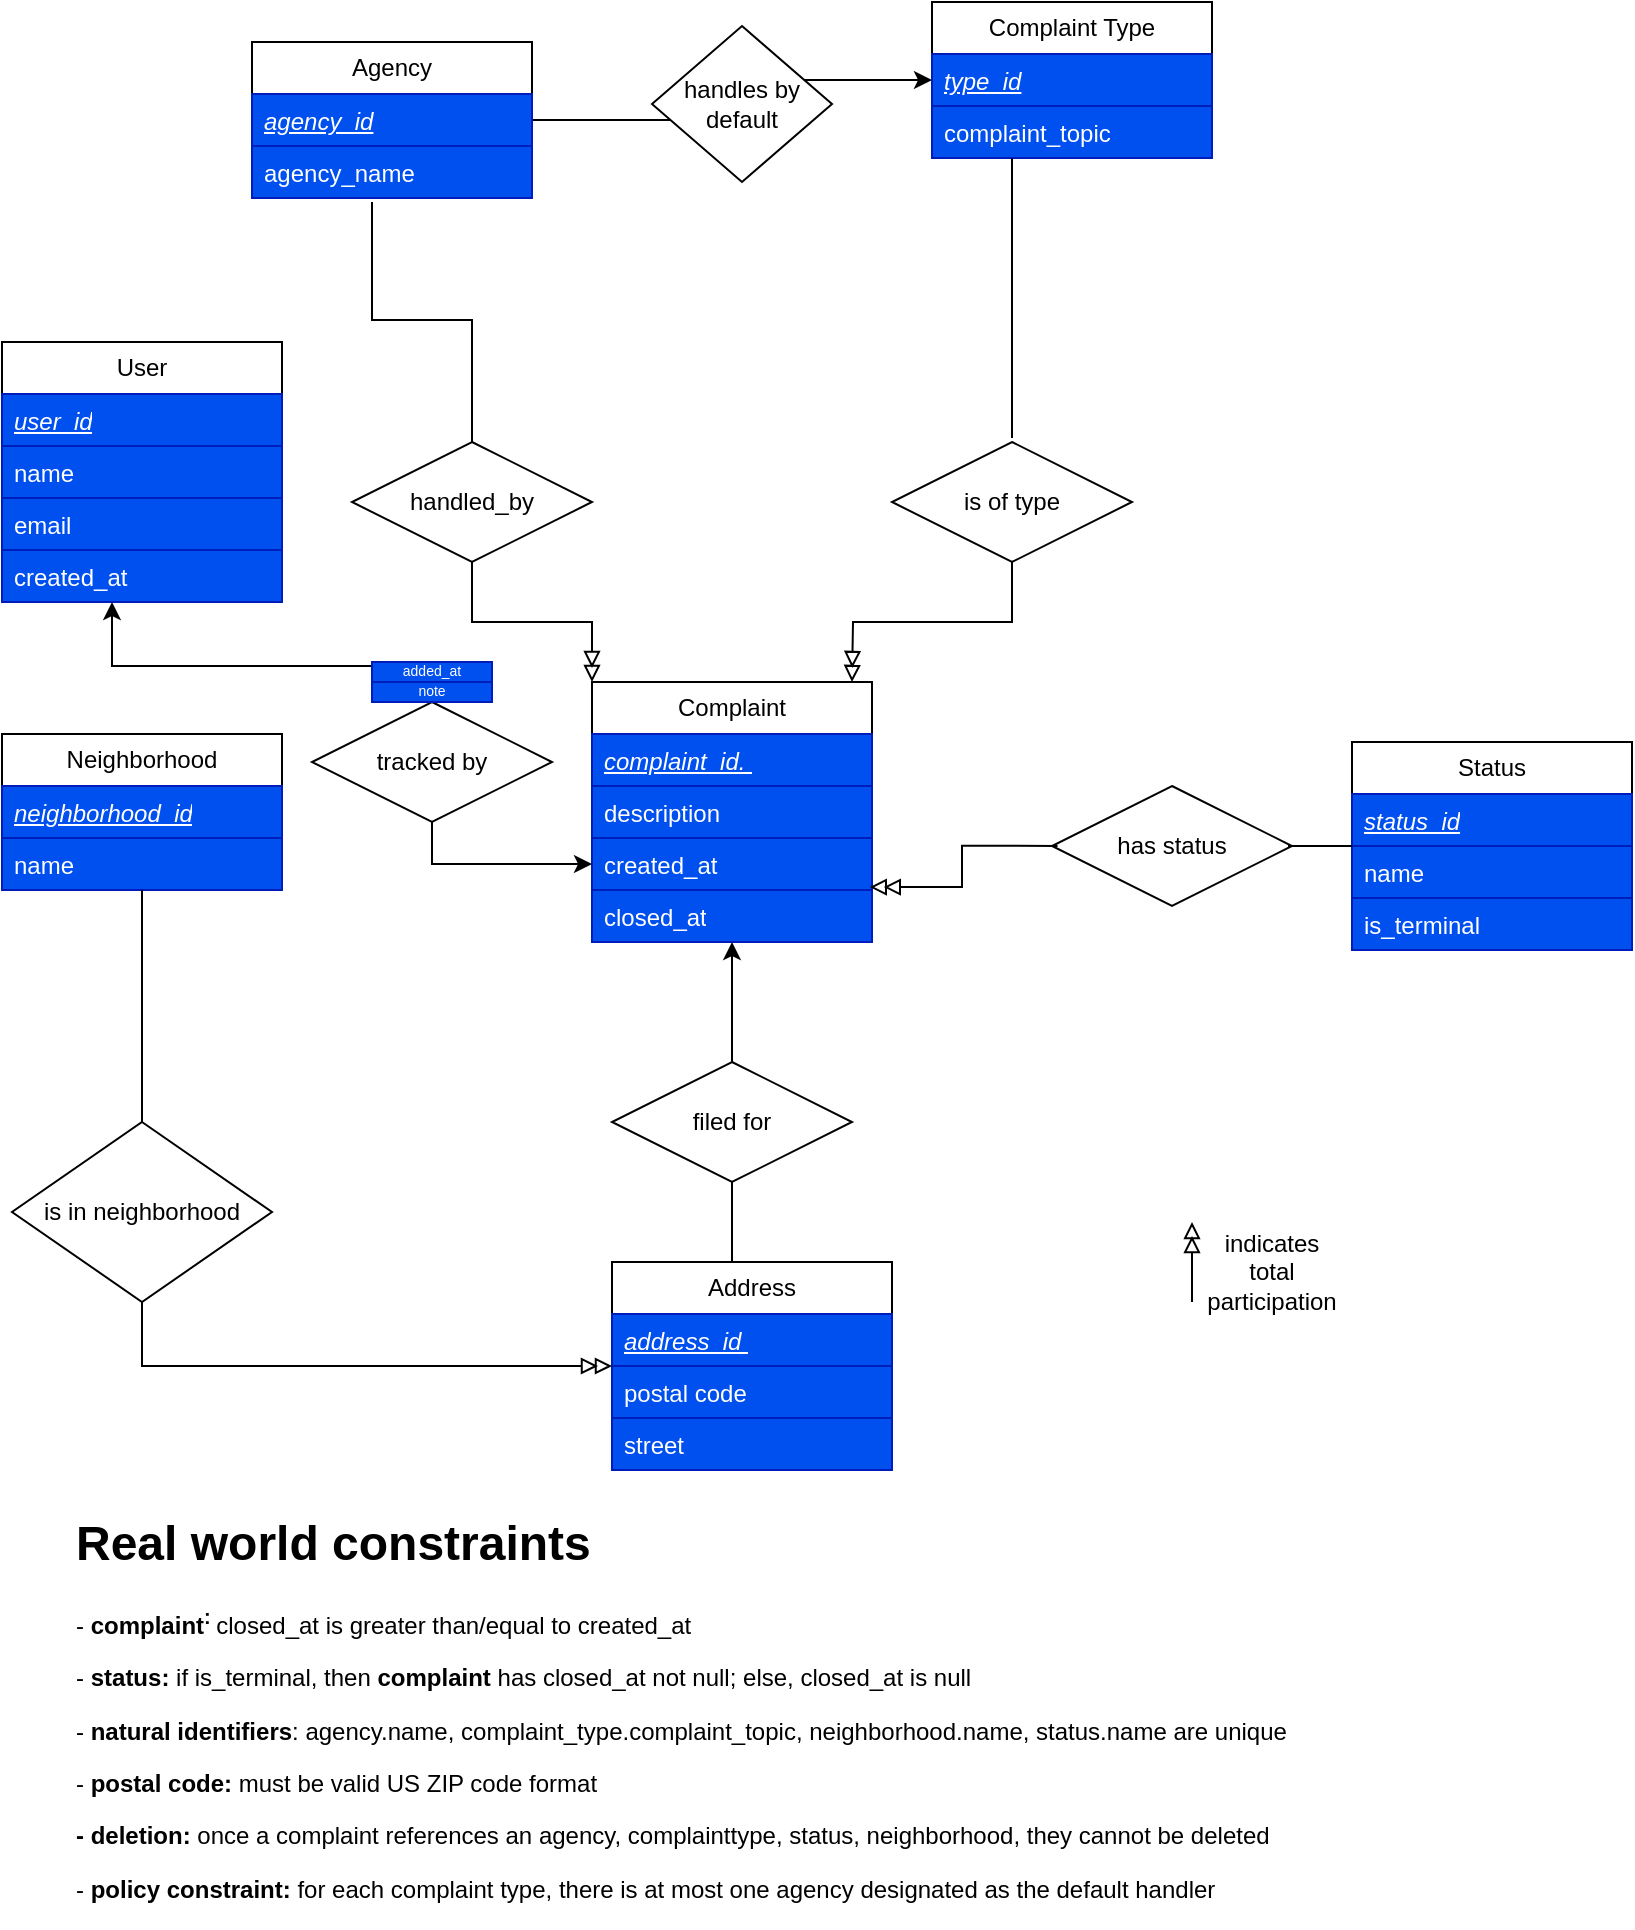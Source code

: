 <mxfile version="28.2.3">
  <diagram name="Page-1" id="JhOOOIzKfs2SzS4tHS5l">
    <mxGraphModel dx="761" dy="532" grid="1" gridSize="10" guides="1" tooltips="1" connect="1" arrows="1" fold="1" page="1" pageScale="1" pageWidth="850" pageHeight="1100" background="light-dark(#FFFFFF,#FFFFFF)" math="0" shadow="0">
      <root>
        <mxCell id="0" />
        <mxCell id="1" parent="0" />
        <mxCell id="Cr19T8yAfwMYhaanbUA5-9" style="edgeStyle=orthogonalEdgeStyle;rounded=0;orthogonalLoop=1;jettySize=auto;html=1;exitX=1;exitY=0.5;exitDx=0;exitDy=0;entryX=0;entryY=0.5;entryDx=0;entryDy=0;strokeColor=light-dark(#000000,#000000);" edge="1" parent="1" source="Y-SVftrv2nBts6rzptO5-12" target="Y-SVftrv2nBts6rzptO5-28">
          <mxGeometry relative="1" as="geometry" />
        </mxCell>
        <mxCell id="Y-SVftrv2nBts6rzptO5-12" value="Agency" style="swimlane;fontStyle=0;childLayout=stackLayout;horizontal=1;startSize=26;horizontalStack=0;resizeParent=1;resizeParentMax=0;resizeLast=0;collapsible=1;marginBottom=0;whiteSpace=wrap;html=1;" parent="1" vertex="1">
          <mxGeometry x="140" y="40" width="140" height="78" as="geometry" />
        </mxCell>
        <mxCell id="Y-SVftrv2nBts6rzptO5-13" value="&lt;u&gt;&lt;i&gt;agency_id&lt;/i&gt;&lt;/u&gt;" style="text;align=left;verticalAlign=top;spacingLeft=4;spacingRight=4;overflow=hidden;rotatable=0;points=[[0,0.5],[1,0.5]];portConstraint=eastwest;whiteSpace=wrap;html=1;fillColor=#0050ef;fontColor=#ffffff;strokeColor=#001DBC;" parent="Y-SVftrv2nBts6rzptO5-12" vertex="1">
          <mxGeometry y="26" width="140" height="26" as="geometry" />
        </mxCell>
        <mxCell id="Y-SVftrv2nBts6rzptO5-14" value="agency_name" style="text;align=left;verticalAlign=top;spacingLeft=4;spacingRight=4;overflow=hidden;rotatable=0;points=[[0,0.5],[1,0.5]];portConstraint=eastwest;whiteSpace=wrap;html=1;fillColor=#0050ef;fontColor=#ffffff;strokeColor=#001DBC;" parent="Y-SVftrv2nBts6rzptO5-12" vertex="1">
          <mxGeometry y="52" width="140" height="26" as="geometry" />
        </mxCell>
        <mxCell id="Y-SVftrv2nBts6rzptO5-16" value="Status" style="swimlane;fontStyle=0;childLayout=stackLayout;horizontal=1;startSize=26;horizontalStack=0;resizeParent=1;resizeParentMax=0;resizeLast=0;collapsible=1;marginBottom=0;whiteSpace=wrap;html=1;" parent="1" vertex="1">
          <mxGeometry x="690" y="390" width="140" height="104" as="geometry" />
        </mxCell>
        <mxCell id="Y-SVftrv2nBts6rzptO5-18" value="status_id" style="text;strokeColor=#001DBC;fillColor=#0050ef;align=left;verticalAlign=top;spacingLeft=4;spacingRight=4;overflow=hidden;rotatable=0;points=[[0,0.5],[1,0.5]];portConstraint=eastwest;whiteSpace=wrap;html=1;fontColor=#ffffff;fontStyle=6" parent="Y-SVftrv2nBts6rzptO5-16" vertex="1">
          <mxGeometry y="26" width="140" height="26" as="geometry" />
        </mxCell>
        <mxCell id="Cr19T8yAfwMYhaanbUA5-36" value="name" style="text;strokeColor=#001DBC;fillColor=#0050ef;align=left;verticalAlign=top;spacingLeft=4;spacingRight=4;overflow=hidden;rotatable=0;points=[[0,0.5],[1,0.5]];portConstraint=eastwest;whiteSpace=wrap;html=1;fontColor=#ffffff;" vertex="1" parent="Y-SVftrv2nBts6rzptO5-16">
          <mxGeometry y="52" width="140" height="26" as="geometry" />
        </mxCell>
        <mxCell id="Cr19T8yAfwMYhaanbUA5-37" value="is_terminal" style="text;strokeColor=#001DBC;fillColor=#0050ef;align=left;verticalAlign=top;spacingLeft=4;spacingRight=4;overflow=hidden;rotatable=0;points=[[0,0.5],[1,0.5]];portConstraint=eastwest;whiteSpace=wrap;html=1;fontColor=#ffffff;" vertex="1" parent="Y-SVftrv2nBts6rzptO5-16">
          <mxGeometry y="78" width="140" height="26" as="geometry" />
        </mxCell>
        <mxCell id="Y-SVftrv2nBts6rzptO5-20" value="Address" style="swimlane;fontStyle=0;childLayout=stackLayout;horizontal=1;startSize=26;horizontalStack=0;resizeParent=1;resizeParentMax=0;resizeLast=0;collapsible=1;marginBottom=0;whiteSpace=wrap;html=1;" parent="1" vertex="1">
          <mxGeometry x="320" y="650" width="140" height="104" as="geometry" />
        </mxCell>
        <mxCell id="Y-SVftrv2nBts6rzptO5-21" value="address_id&amp;nbsp;" style="text;strokeColor=#001DBC;fillColor=#0050ef;align=left;verticalAlign=top;spacingLeft=4;spacingRight=4;overflow=hidden;rotatable=0;points=[[0,0.5],[1,0.5]];portConstraint=eastwest;whiteSpace=wrap;html=1;fontColor=#ffffff;fontStyle=6" parent="Y-SVftrv2nBts6rzptO5-20" vertex="1">
          <mxGeometry y="26" width="140" height="26" as="geometry" />
        </mxCell>
        <mxCell id="Y-SVftrv2nBts6rzptO5-22" value="postal code" style="text;strokeColor=#001DBC;fillColor=#0050ef;align=left;verticalAlign=top;spacingLeft=4;spacingRight=4;overflow=hidden;rotatable=0;points=[[0,0.5],[1,0.5]];portConstraint=eastwest;whiteSpace=wrap;html=1;fontColor=#ffffff;" parent="Y-SVftrv2nBts6rzptO5-20" vertex="1">
          <mxGeometry y="52" width="140" height="26" as="geometry" />
        </mxCell>
        <mxCell id="Cr19T8yAfwMYhaanbUA5-42" value="street" style="text;strokeColor=#001DBC;fillColor=#0050ef;align=left;verticalAlign=top;spacingLeft=4;spacingRight=4;overflow=hidden;rotatable=0;points=[[0,0.5],[1,0.5]];portConstraint=eastwest;whiteSpace=wrap;html=1;fontColor=#ffffff;" vertex="1" parent="Y-SVftrv2nBts6rzptO5-20">
          <mxGeometry y="78" width="140" height="26" as="geometry" />
        </mxCell>
        <mxCell id="Y-SVftrv2nBts6rzptO5-24" value="Complaint" style="swimlane;fontStyle=0;childLayout=stackLayout;horizontal=1;startSize=26;horizontalStack=0;resizeParent=1;resizeParentMax=0;resizeLast=0;collapsible=1;marginBottom=0;whiteSpace=wrap;html=1;" parent="1" vertex="1">
          <mxGeometry x="310" y="360" width="140" height="130" as="geometry" />
        </mxCell>
        <mxCell id="Y-SVftrv2nBts6rzptO5-25" value="&lt;div&gt;complaint_id.&amp;nbsp;&lt;/div&gt;&lt;div&gt;&lt;br&gt;&lt;/div&gt;" style="text;strokeColor=#001DBC;fillColor=#0050ef;align=left;verticalAlign=top;spacingLeft=4;spacingRight=4;overflow=hidden;rotatable=0;points=[[0,0.5],[1,0.5]];portConstraint=eastwest;whiteSpace=wrap;html=1;fontColor=#ffffff;fontStyle=6" parent="Y-SVftrv2nBts6rzptO5-24" vertex="1">
          <mxGeometry y="26" width="140" height="26" as="geometry" />
        </mxCell>
        <mxCell id="Y-SVftrv2nBts6rzptO5-26" value="description" style="text;strokeColor=#001DBC;fillColor=#0050ef;align=left;verticalAlign=top;spacingLeft=4;spacingRight=4;overflow=hidden;rotatable=0;points=[[0,0.5],[1,0.5]];portConstraint=eastwest;whiteSpace=wrap;html=1;fontColor=#ffffff;" parent="Y-SVftrv2nBts6rzptO5-24" vertex="1">
          <mxGeometry y="52" width="140" height="26" as="geometry" />
        </mxCell>
        <mxCell id="Cr19T8yAfwMYhaanbUA5-34" value="created_at" style="text;strokeColor=#001DBC;fillColor=#0050ef;align=left;verticalAlign=top;spacingLeft=4;spacingRight=4;overflow=hidden;rotatable=0;points=[[0,0.5],[1,0.5]];portConstraint=eastwest;whiteSpace=wrap;html=1;fontColor=#ffffff;" vertex="1" parent="Y-SVftrv2nBts6rzptO5-24">
          <mxGeometry y="78" width="140" height="26" as="geometry" />
        </mxCell>
        <mxCell id="Cr19T8yAfwMYhaanbUA5-35" value="closed_at" style="text;strokeColor=#001DBC;fillColor=#0050ef;align=left;verticalAlign=top;spacingLeft=4;spacingRight=4;overflow=hidden;rotatable=0;points=[[0,0.5],[1,0.5]];portConstraint=eastwest;whiteSpace=wrap;html=1;fontColor=#ffffff;" vertex="1" parent="Y-SVftrv2nBts6rzptO5-24">
          <mxGeometry y="104" width="140" height="26" as="geometry" />
        </mxCell>
        <mxCell id="Y-SVftrv2nBts6rzptO5-28" value="Complaint Type" style="swimlane;fontStyle=0;childLayout=stackLayout;horizontal=1;startSize=26;horizontalStack=0;resizeParent=1;resizeParentMax=0;resizeLast=0;collapsible=1;marginBottom=0;whiteSpace=wrap;html=1;" parent="1" vertex="1">
          <mxGeometry x="480" y="20" width="140" height="78" as="geometry" />
        </mxCell>
        <mxCell id="Y-SVftrv2nBts6rzptO5-29" value="type_id" style="text;strokeColor=#001DBC;fillColor=#0050ef;align=left;verticalAlign=top;spacingLeft=4;spacingRight=4;overflow=hidden;rotatable=0;points=[[0,0.5],[1,0.5]];portConstraint=eastwest;whiteSpace=wrap;html=1;fontColor=#ffffff;fontStyle=6" parent="Y-SVftrv2nBts6rzptO5-28" vertex="1">
          <mxGeometry y="26" width="140" height="26" as="geometry" />
        </mxCell>
        <mxCell id="Y-SVftrv2nBts6rzptO5-30" value="complaint_topic" style="text;strokeColor=#001DBC;fillColor=#0050ef;align=left;verticalAlign=top;spacingLeft=4;spacingRight=4;overflow=hidden;rotatable=0;points=[[0,0.5],[1,0.5]];portConstraint=eastwest;whiteSpace=wrap;html=1;fontColor=#ffffff;" parent="Y-SVftrv2nBts6rzptO5-28" vertex="1">
          <mxGeometry y="52" width="140" height="26" as="geometry" />
        </mxCell>
        <mxCell id="Cr19T8yAfwMYhaanbUA5-48" style="edgeStyle=orthogonalEdgeStyle;rounded=0;orthogonalLoop=1;jettySize=auto;html=1;exitX=0.5;exitY=1;exitDx=0;exitDy=0;entryX=0;entryY=0;entryDx=0;entryDy=0;strokeColor=light-dark(#000000,#000000);endArrow=doubleBlock;endFill=0;" edge="1" parent="1" source="Y-SVftrv2nBts6rzptO5-37" target="Y-SVftrv2nBts6rzptO5-24">
          <mxGeometry relative="1" as="geometry" />
        </mxCell>
        <mxCell id="Y-SVftrv2nBts6rzptO5-37" value="handled_by" style="shape=rhombus;perimeter=rhombusPerimeter;whiteSpace=wrap;html=1;align=center;strokeColor=light-dark(#000000,#000000);" parent="1" vertex="1">
          <mxGeometry x="190" y="240" width="120" height="60" as="geometry" />
        </mxCell>
        <mxCell id="Y-SVftrv2nBts6rzptO5-40" value="is of type" style="shape=rhombus;perimeter=rhombusPerimeter;whiteSpace=wrap;html=1;align=center;strokeColor=light-dark(#000000,#000000);" parent="1" vertex="1">
          <mxGeometry x="460" y="240" width="120" height="60" as="geometry" />
        </mxCell>
        <mxCell id="Y-SVftrv2nBts6rzptO5-44" value="filed for" style="shape=rhombus;perimeter=rhombusPerimeter;whiteSpace=wrap;html=1;align=center;" parent="1" vertex="1">
          <mxGeometry x="320" y="550" width="120" height="60" as="geometry" />
        </mxCell>
        <mxCell id="Y-SVftrv2nBts6rzptO5-53" value="has status" style="shape=rhombus;perimeter=rhombusPerimeter;whiteSpace=wrap;html=1;align=center;" parent="1" vertex="1">
          <mxGeometry x="540" y="412" width="120" height="60" as="geometry" />
        </mxCell>
        <mxCell id="Cr19T8yAfwMYhaanbUA5-10" value="handles by default" style="rhombus;whiteSpace=wrap;html=1;" vertex="1" parent="1">
          <mxGeometry x="340" y="32" width="90" height="78" as="geometry" />
        </mxCell>
        <mxCell id="Cr19T8yAfwMYhaanbUA5-14" value="is in neighborhood" style="rhombus;whiteSpace=wrap;html=1;" vertex="1" parent="1">
          <mxGeometry x="20" y="580" width="130" height="90" as="geometry" />
        </mxCell>
        <mxCell id="Cr19T8yAfwMYhaanbUA5-44" value="Neighborhood" style="swimlane;fontStyle=0;childLayout=stackLayout;horizontal=1;startSize=26;horizontalStack=0;resizeParent=1;resizeParentMax=0;resizeLast=0;collapsible=1;marginBottom=0;whiteSpace=wrap;html=1;" vertex="1" parent="1">
          <mxGeometry x="15" y="386" width="140" height="78" as="geometry" />
        </mxCell>
        <mxCell id="Cr19T8yAfwMYhaanbUA5-45" value="neighborhood_id" style="text;strokeColor=#001DBC;fillColor=#0050ef;align=left;verticalAlign=top;spacingLeft=4;spacingRight=4;overflow=hidden;rotatable=0;points=[[0,0.5],[1,0.5]];portConstraint=eastwest;whiteSpace=wrap;html=1;fontColor=#ffffff;fontStyle=6" vertex="1" parent="Cr19T8yAfwMYhaanbUA5-44">
          <mxGeometry y="26" width="140" height="26" as="geometry" />
        </mxCell>
        <mxCell id="Cr19T8yAfwMYhaanbUA5-46" value="name" style="text;strokeColor=#001DBC;fillColor=#0050ef;align=left;verticalAlign=top;spacingLeft=4;spacingRight=4;overflow=hidden;rotatable=0;points=[[0,0.5],[1,0.5]];portConstraint=eastwest;whiteSpace=wrap;html=1;fontColor=#ffffff;" vertex="1" parent="Cr19T8yAfwMYhaanbUA5-44">
          <mxGeometry y="52" width="140" height="26" as="geometry" />
        </mxCell>
        <mxCell id="Cr19T8yAfwMYhaanbUA5-49" style="edgeStyle=orthogonalEdgeStyle;rounded=0;orthogonalLoop=1;jettySize=auto;html=1;exitX=0.5;exitY=0;exitDx=0;exitDy=0;strokeColor=light-dark(#000000,#000000);endArrow=none;endFill=0;" edge="1" parent="1" source="Y-SVftrv2nBts6rzptO5-37">
          <mxGeometry relative="1" as="geometry">
            <mxPoint x="200" y="120" as="targetPoint" />
            <Array as="points">
              <mxPoint x="250" y="179" />
              <mxPoint x="200" y="179" />
              <mxPoint x="200" y="120" />
            </Array>
          </mxGeometry>
        </mxCell>
        <mxCell id="Cr19T8yAfwMYhaanbUA5-51" style="edgeStyle=orthogonalEdgeStyle;rounded=0;orthogonalLoop=1;jettySize=auto;html=1;exitX=0.5;exitY=1;exitDx=0;exitDy=0;entryX=0;entryY=0;entryDx=0;entryDy=0;strokeColor=light-dark(#000000,#000000);endArrow=doubleBlock;endFill=0;" edge="1" parent="1" source="Y-SVftrv2nBts6rzptO5-40">
          <mxGeometry relative="1" as="geometry">
            <mxPoint x="380" y="300" as="sourcePoint" />
            <mxPoint x="440" y="360" as="targetPoint" />
          </mxGeometry>
        </mxCell>
        <mxCell id="Cr19T8yAfwMYhaanbUA5-52" style="edgeStyle=orthogonalEdgeStyle;rounded=0;orthogonalLoop=1;jettySize=auto;html=1;exitX=0.5;exitY=0;exitDx=0;exitDy=0;strokeColor=light-dark(#000000,#000000);endArrow=none;endFill=0;" edge="1" parent="1" source="Y-SVftrv2nBts6rzptO5-37">
          <mxGeometry relative="1" as="geometry">
            <mxPoint x="250" y="240" as="sourcePoint" />
            <mxPoint x="200" y="120" as="targetPoint" />
            <Array as="points">
              <mxPoint x="250" y="179" />
              <mxPoint x="200" y="179" />
            </Array>
          </mxGeometry>
        </mxCell>
        <mxCell id="Cr19T8yAfwMYhaanbUA5-53" style="edgeStyle=orthogonalEdgeStyle;rounded=0;orthogonalLoop=1;jettySize=auto;html=1;exitX=0.5;exitY=0;exitDx=0;exitDy=0;strokeColor=light-dark(#000000,#000000);endArrow=none;endFill=0;" edge="1" parent="1">
          <mxGeometry relative="1" as="geometry">
            <mxPoint x="520" y="238" as="sourcePoint" />
            <mxPoint x="520" y="98" as="targetPoint" />
            <Array as="points">
              <mxPoint x="520" y="98" />
            </Array>
          </mxGeometry>
        </mxCell>
        <mxCell id="Cr19T8yAfwMYhaanbUA5-54" style="edgeStyle=orthogonalEdgeStyle;rounded=0;orthogonalLoop=1;jettySize=auto;html=1;exitX=0;exitY=0.5;exitDx=0;exitDy=0;strokeColor=light-dark(#000000,#000000);endArrow=none;endFill=0;startArrow=doubleBlock;startFill=0;" edge="1" parent="1" source="Y-SVftrv2nBts6rzptO5-20" target="Cr19T8yAfwMYhaanbUA5-14">
          <mxGeometry relative="1" as="geometry">
            <mxPoint x="180" y="754" as="sourcePoint" />
            <mxPoint x="130" y="634" as="targetPoint" />
            <Array as="points">
              <mxPoint x="85" y="702" />
            </Array>
          </mxGeometry>
        </mxCell>
        <mxCell id="Cr19T8yAfwMYhaanbUA5-59" style="rounded=0;orthogonalLoop=1;jettySize=auto;html=1;exitX=0.5;exitY=1;exitDx=0;exitDy=0;entryX=0.5;entryY=1;entryDx=0;entryDy=0;strokeColor=light-dark(#000000,#2D2D2D);endArrow=classic;endFill=1;" edge="1" parent="1" target="Y-SVftrv2nBts6rzptO5-24">
          <mxGeometry relative="1" as="geometry">
            <mxPoint x="380" y="550" as="sourcePoint" />
            <mxPoint x="300" y="610" as="targetPoint" />
          </mxGeometry>
        </mxCell>
        <mxCell id="Cr19T8yAfwMYhaanbUA5-61" style="edgeStyle=orthogonalEdgeStyle;rounded=0;orthogonalLoop=1;jettySize=auto;html=1;strokeColor=light-dark(#000000,#000000);endArrow=none;endFill=0;entryX=0.5;entryY=1;entryDx=0;entryDy=0;" edge="1" parent="1" target="Y-SVftrv2nBts6rzptO5-44">
          <mxGeometry relative="1" as="geometry">
            <mxPoint x="380" y="650" as="sourcePoint" />
            <mxPoint x="565" y="600" as="targetPoint" />
            <Array as="points">
              <mxPoint x="380" y="650" />
            </Array>
          </mxGeometry>
        </mxCell>
        <mxCell id="Cr19T8yAfwMYhaanbUA5-62" style="edgeStyle=orthogonalEdgeStyle;rounded=0;orthogonalLoop=1;jettySize=auto;html=1;exitX=0.023;exitY=0.499;exitDx=0;exitDy=0;entryX=0.992;entryY=0.943;entryDx=0;entryDy=0;strokeColor=light-dark(#000000,#000000);entryPerimeter=0;exitPerimeter=0;endArrow=doubleBlock;endFill=0;" edge="1" parent="1" source="Y-SVftrv2nBts6rzptO5-53" target="Cr19T8yAfwMYhaanbUA5-34">
          <mxGeometry relative="1" as="geometry">
            <mxPoint x="520" y="395" as="sourcePoint" />
            <mxPoint x="440" y="455" as="targetPoint" />
          </mxGeometry>
        </mxCell>
        <mxCell id="Cr19T8yAfwMYhaanbUA5-63" style="edgeStyle=orthogonalEdgeStyle;rounded=0;orthogonalLoop=1;jettySize=auto;html=1;strokeColor=light-dark(#000000,#000000);endArrow=none;endFill=0;" edge="1" parent="1">
          <mxGeometry relative="1" as="geometry">
            <mxPoint x="690" y="442" as="sourcePoint" />
            <mxPoint x="658" y="442" as="targetPoint" />
            <Array as="points">
              <mxPoint x="680" y="442" />
            </Array>
          </mxGeometry>
        </mxCell>
        <mxCell id="Cr19T8yAfwMYhaanbUA5-64" style="edgeStyle=orthogonalEdgeStyle;rounded=0;orthogonalLoop=1;jettySize=auto;html=1;exitX=0.5;exitY=0;exitDx=0;exitDy=0;strokeColor=light-dark(#000000,#000000);endArrow=none;endFill=0;" edge="1" parent="1" source="Cr19T8yAfwMYhaanbUA5-14" target="Cr19T8yAfwMYhaanbUA5-46">
          <mxGeometry relative="1" as="geometry">
            <Array as="points">
              <mxPoint x="85" y="500" />
              <mxPoint x="85" y="500" />
            </Array>
          </mxGeometry>
        </mxCell>
        <mxCell id="Cr19T8yAfwMYhaanbUA5-70" style="rounded=0;orthogonalLoop=1;jettySize=auto;html=1;entryX=0.5;entryY=1;entryDx=0;entryDy=0;strokeColor=light-dark(#000000,#2D2D2D);endArrow=doubleBlock;endFill=0;" edge="1" parent="1">
          <mxGeometry relative="1" as="geometry">
            <mxPoint x="610" y="670" as="sourcePoint" />
            <mxPoint x="610" y="630" as="targetPoint" />
          </mxGeometry>
        </mxCell>
        <mxCell id="Cr19T8yAfwMYhaanbUA5-71" value="&lt;span style=&quot;color: light-dark(rgb(0, 0, 0), rgb(17, 17, 17));&quot;&gt;indicates total participation&lt;/span&gt;" style="text;html=1;align=center;verticalAlign=middle;whiteSpace=wrap;rounded=0;" vertex="1" parent="1">
          <mxGeometry x="620" y="640" width="60" height="30" as="geometry" />
        </mxCell>
        <mxCell id="Cr19T8yAfwMYhaanbUA5-73" value="&lt;h1 style=&quot;margin-top: 0px;&quot;&gt;Real world constraints&lt;/h1&gt;&lt;p&gt;- &lt;b&gt;complaint&lt;sup&gt;:&amp;nbsp;&lt;/sup&gt;&lt;/b&gt;closed_at is greater than/equal to created_at&lt;/p&gt;&lt;p&gt;-&amp;nbsp;&lt;b&gt;status:&amp;nbsp;&lt;/b&gt;if is_terminal, then&amp;nbsp;&lt;b&gt;complaint&lt;i&gt;&amp;nbsp;&lt;/i&gt;&lt;/b&gt;has closed_at not null; else, closed_at is null&lt;/p&gt;&lt;p&gt;-&amp;nbsp;&lt;b&gt;natural identifiers&lt;/b&gt;: agency.name, complaint_type.complaint_topic, neighborhood.name, status.name are unique&lt;/p&gt;&lt;p&gt;-&amp;nbsp;&lt;b&gt;postal code:&amp;nbsp;&lt;/b&gt;must be valid US ZIP code format&lt;/p&gt;&lt;p&gt;&lt;b&gt;- deletion:&amp;nbsp;&lt;/b&gt;once a complaint references an agency, complainttype, status, neighborhood, they cannot be deleted&lt;/p&gt;&lt;p&gt;-&amp;nbsp;&lt;b&gt;policy constraint:&amp;nbsp;&lt;/b&gt;for each complaint type, there is at most one agency designated as the default handler&lt;/p&gt;&lt;p&gt;&lt;br&gt;&lt;/p&gt;&lt;p&gt;&lt;br&gt;&lt;/p&gt;&lt;div&gt;&lt;br&gt;&lt;/div&gt;&lt;div&gt;&lt;br&gt;&lt;/div&gt;&lt;div&gt;&lt;br&gt;&lt;/div&gt;" style="text;html=1;whiteSpace=wrap;overflow=hidden;rounded=0;fontColor=light-dark(#000000,#000000);" vertex="1" parent="1">
          <mxGeometry x="50" y="770" width="640" height="210" as="geometry" />
        </mxCell>
        <mxCell id="Cr19T8yAfwMYhaanbUA5-77" value="User" style="swimlane;fontStyle=0;childLayout=stackLayout;horizontal=1;startSize=26;horizontalStack=0;resizeParent=1;resizeParentMax=0;resizeLast=0;collapsible=1;marginBottom=0;whiteSpace=wrap;html=1;" vertex="1" parent="1">
          <mxGeometry x="15" y="190" width="140" height="130" as="geometry" />
        </mxCell>
        <mxCell id="Cr19T8yAfwMYhaanbUA5-78" value="&lt;u&gt;&lt;i&gt;user_id&lt;/i&gt;&lt;/u&gt;" style="text;align=left;verticalAlign=top;spacingLeft=4;spacingRight=4;overflow=hidden;rotatable=0;points=[[0,0.5],[1,0.5]];portConstraint=eastwest;whiteSpace=wrap;html=1;fillColor=#0050ef;fontColor=#ffffff;strokeColor=#001DBC;" vertex="1" parent="Cr19T8yAfwMYhaanbUA5-77">
          <mxGeometry y="26" width="140" height="26" as="geometry" />
        </mxCell>
        <mxCell id="Cr19T8yAfwMYhaanbUA5-79" value="name" style="text;align=left;verticalAlign=top;spacingLeft=4;spacingRight=4;overflow=hidden;rotatable=0;points=[[0,0.5],[1,0.5]];portConstraint=eastwest;whiteSpace=wrap;html=1;fillColor=#0050ef;fontColor=#ffffff;strokeColor=#001DBC;" vertex="1" parent="Cr19T8yAfwMYhaanbUA5-77">
          <mxGeometry y="52" width="140" height="26" as="geometry" />
        </mxCell>
        <mxCell id="Cr19T8yAfwMYhaanbUA5-80" value="email" style="text;align=left;verticalAlign=top;spacingLeft=4;spacingRight=4;overflow=hidden;rotatable=0;points=[[0,0.5],[1,0.5]];portConstraint=eastwest;whiteSpace=wrap;html=1;fillColor=#0050ef;fontColor=#ffffff;strokeColor=#001DBC;" vertex="1" parent="Cr19T8yAfwMYhaanbUA5-77">
          <mxGeometry y="78" width="140" height="26" as="geometry" />
        </mxCell>
        <mxCell id="Cr19T8yAfwMYhaanbUA5-81" value="created_at" style="text;align=left;verticalAlign=top;spacingLeft=4;spacingRight=4;overflow=hidden;rotatable=0;points=[[0,0.5],[1,0.5]];portConstraint=eastwest;whiteSpace=wrap;html=1;fillColor=#0050ef;fontColor=#ffffff;strokeColor=#001DBC;" vertex="1" parent="Cr19T8yAfwMYhaanbUA5-77">
          <mxGeometry y="104" width="140" height="26" as="geometry" />
        </mxCell>
        <mxCell id="Cr19T8yAfwMYhaanbUA5-83" style="edgeStyle=orthogonalEdgeStyle;rounded=0;orthogonalLoop=1;jettySize=auto;html=1;strokeColor=light-dark(#000000,#000000);endArrow=classic;endFill=1;startArrow=none;startFill=0;exitX=0.5;exitY=0;exitDx=0;exitDy=0;" edge="1" parent="1" source="Cr19T8yAfwMYhaanbUA5-84">
          <mxGeometry relative="1" as="geometry">
            <mxPoint x="210" y="352" as="sourcePoint" />
            <mxPoint x="70" y="320" as="targetPoint" />
            <Array as="points">
              <mxPoint x="230" y="352" />
              <mxPoint x="70" y="352" />
            </Array>
          </mxGeometry>
        </mxCell>
        <mxCell id="Cr19T8yAfwMYhaanbUA5-84" value="tracked by" style="shape=rhombus;perimeter=rhombusPerimeter;whiteSpace=wrap;html=1;align=center;strokeColor=light-dark(#000000,#000000);" vertex="1" parent="1">
          <mxGeometry x="170" y="370" width="120" height="60" as="geometry" />
        </mxCell>
        <mxCell id="Cr19T8yAfwMYhaanbUA5-85" style="edgeStyle=orthogonalEdgeStyle;rounded=0;orthogonalLoop=1;jettySize=auto;html=1;strokeColor=light-dark(#000000,#000000);endArrow=classic;endFill=1;startArrow=none;startFill=0;exitX=0.5;exitY=1;exitDx=0;exitDy=0;entryX=0;entryY=0.5;entryDx=0;entryDy=0;" edge="1" parent="1" source="Cr19T8yAfwMYhaanbUA5-84" target="Cr19T8yAfwMYhaanbUA5-34">
          <mxGeometry relative="1" as="geometry">
            <mxPoint x="240" y="530" as="sourcePoint" />
            <mxPoint x="80" y="480" as="targetPoint" />
            <Array as="points">
              <mxPoint x="230" y="451" />
            </Array>
          </mxGeometry>
        </mxCell>
        <mxCell id="Cr19T8yAfwMYhaanbUA5-86" value="&lt;div&gt;added_at&lt;/div&gt;" style="rounded=0;whiteSpace=wrap;html=1;fontSize=7;labelBackgroundColor=none;fillColor=#0050ef;fontColor=#ffffff;strokeColor=#001DBC;" vertex="1" parent="1">
          <mxGeometry x="200" y="350" width="60" height="10" as="geometry" />
        </mxCell>
        <mxCell id="Cr19T8yAfwMYhaanbUA5-88" value="note" style="rounded=0;whiteSpace=wrap;html=1;fontSize=7;labelBackgroundColor=none;fillColor=#0050ef;fontColor=#ffffff;strokeColor=#001DBC;" vertex="1" parent="1">
          <mxGeometry x="200" y="360" width="60" height="10" as="geometry" />
        </mxCell>
      </root>
    </mxGraphModel>
  </diagram>
</mxfile>
